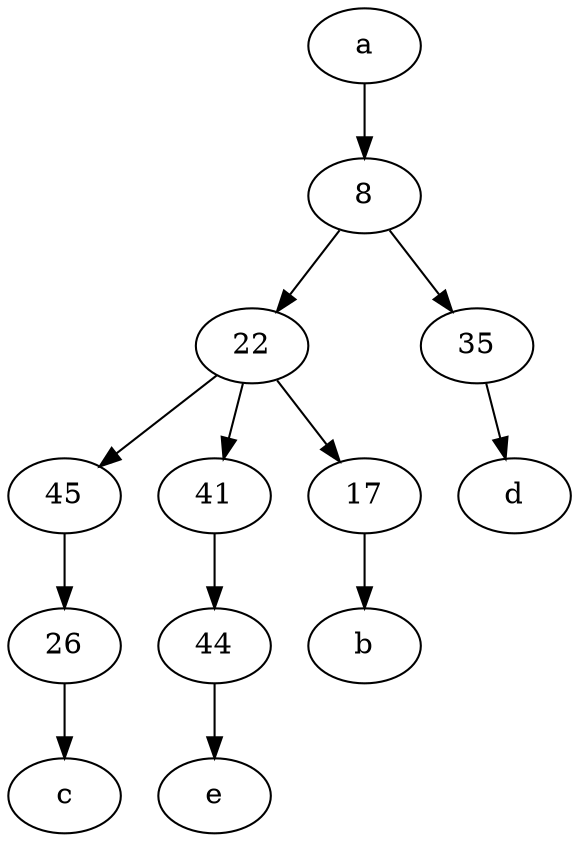 digraph  {
	a [pos="40,10!"];
	45;
	44;
	8;
	41;
	22;
	35;
	17;
	26;
	22 -> 41;
	17 -> b;
	44 -> e;
	35 -> d;
	26 -> c;
	41 -> 44;
	22 -> 45;
	8 -> 22;
	8 -> 35;
	22 -> 17;
	45 -> 26;
	a -> 8;

	}